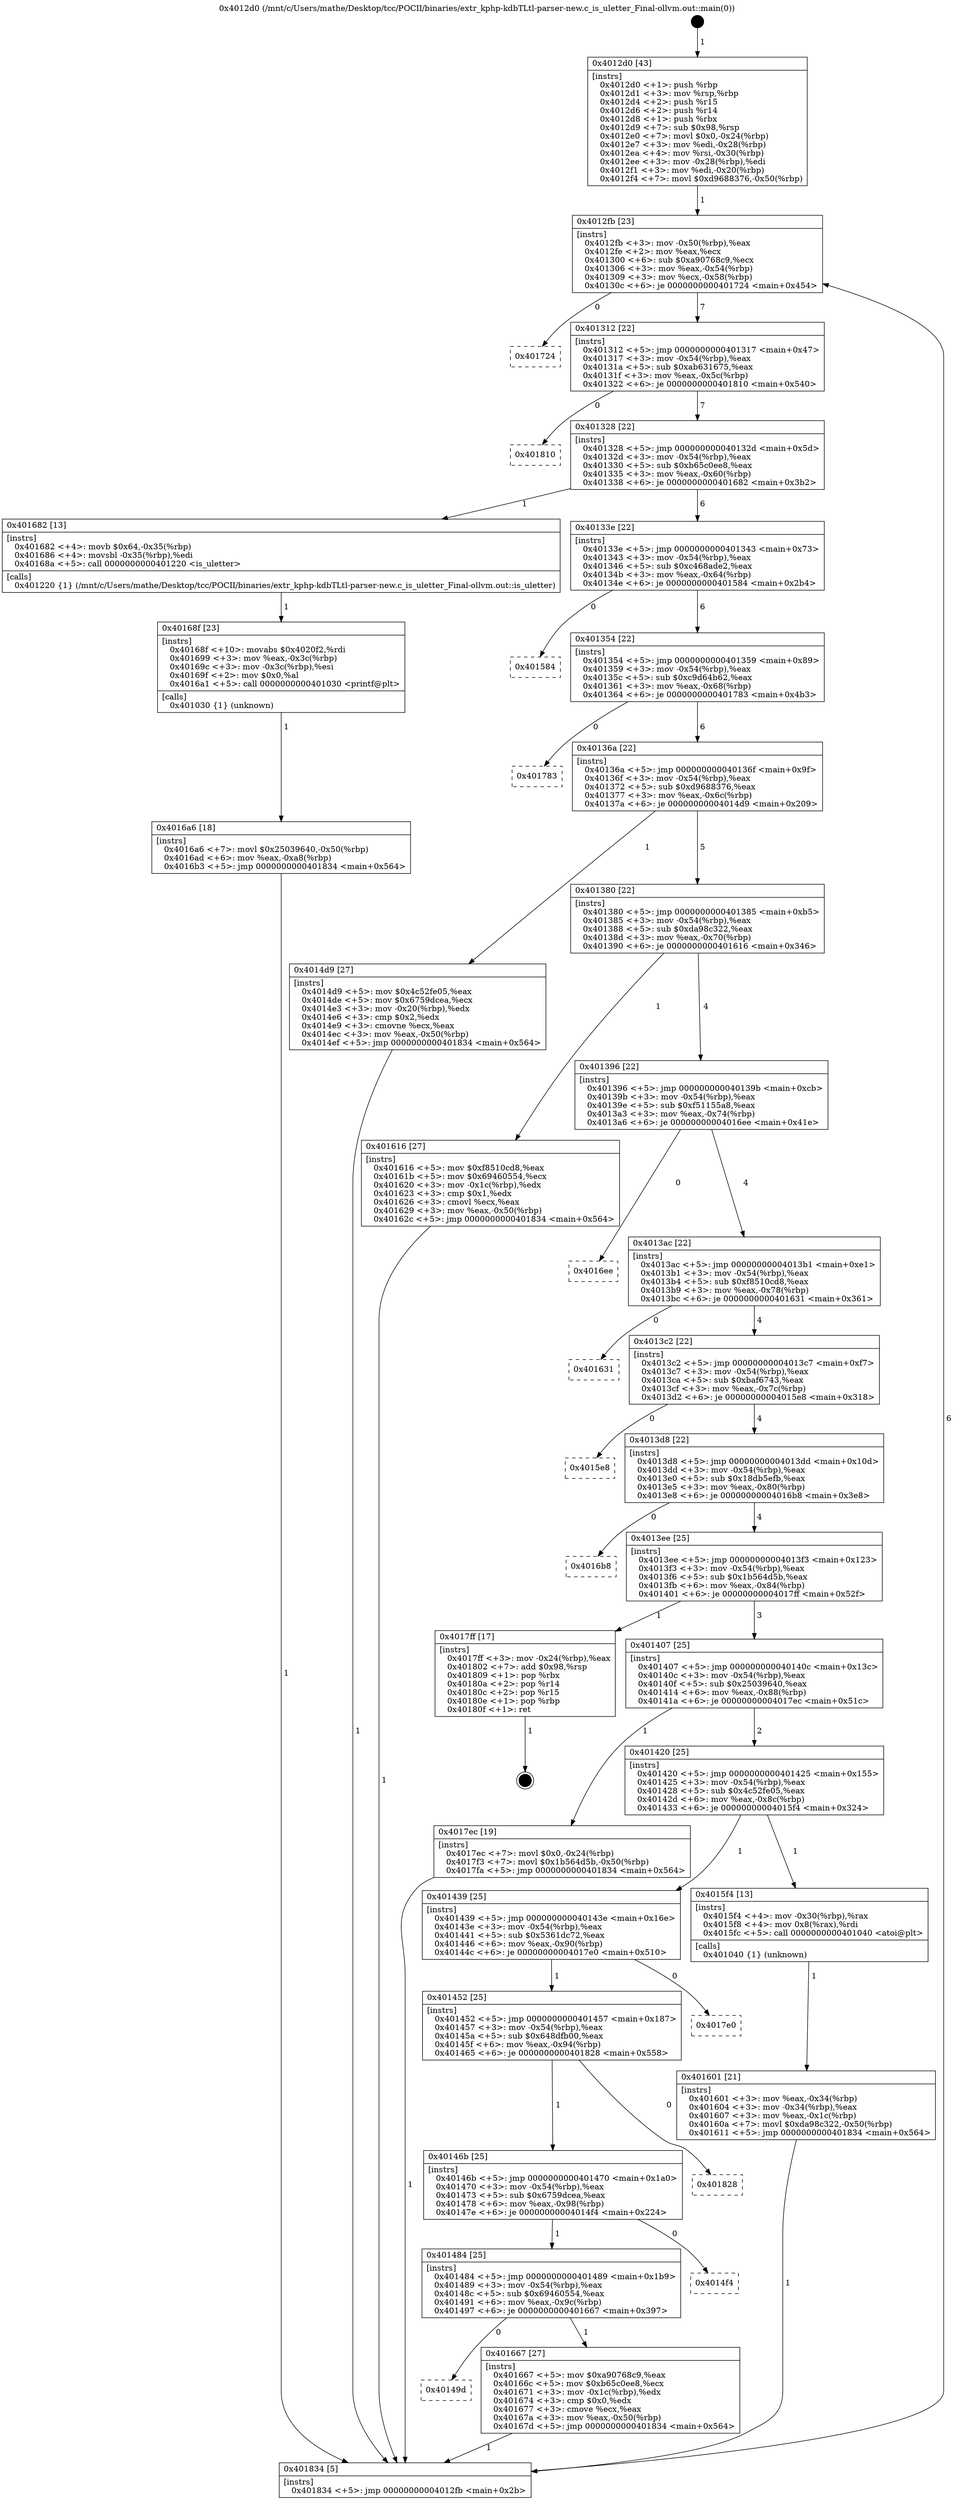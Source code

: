 digraph "0x4012d0" {
  label = "0x4012d0 (/mnt/c/Users/mathe/Desktop/tcc/POCII/binaries/extr_kphp-kdbTLtl-parser-new.c_is_uletter_Final-ollvm.out::main(0))"
  labelloc = "t"
  node[shape=record]

  Entry [label="",width=0.3,height=0.3,shape=circle,fillcolor=black,style=filled]
  "0x4012fb" [label="{
     0x4012fb [23]\l
     | [instrs]\l
     &nbsp;&nbsp;0x4012fb \<+3\>: mov -0x50(%rbp),%eax\l
     &nbsp;&nbsp;0x4012fe \<+2\>: mov %eax,%ecx\l
     &nbsp;&nbsp;0x401300 \<+6\>: sub $0xa90768c9,%ecx\l
     &nbsp;&nbsp;0x401306 \<+3\>: mov %eax,-0x54(%rbp)\l
     &nbsp;&nbsp;0x401309 \<+3\>: mov %ecx,-0x58(%rbp)\l
     &nbsp;&nbsp;0x40130c \<+6\>: je 0000000000401724 \<main+0x454\>\l
  }"]
  "0x401724" [label="{
     0x401724\l
  }", style=dashed]
  "0x401312" [label="{
     0x401312 [22]\l
     | [instrs]\l
     &nbsp;&nbsp;0x401312 \<+5\>: jmp 0000000000401317 \<main+0x47\>\l
     &nbsp;&nbsp;0x401317 \<+3\>: mov -0x54(%rbp),%eax\l
     &nbsp;&nbsp;0x40131a \<+5\>: sub $0xab631675,%eax\l
     &nbsp;&nbsp;0x40131f \<+3\>: mov %eax,-0x5c(%rbp)\l
     &nbsp;&nbsp;0x401322 \<+6\>: je 0000000000401810 \<main+0x540\>\l
  }"]
  Exit [label="",width=0.3,height=0.3,shape=circle,fillcolor=black,style=filled,peripheries=2]
  "0x401810" [label="{
     0x401810\l
  }", style=dashed]
  "0x401328" [label="{
     0x401328 [22]\l
     | [instrs]\l
     &nbsp;&nbsp;0x401328 \<+5\>: jmp 000000000040132d \<main+0x5d\>\l
     &nbsp;&nbsp;0x40132d \<+3\>: mov -0x54(%rbp),%eax\l
     &nbsp;&nbsp;0x401330 \<+5\>: sub $0xb65c0ee8,%eax\l
     &nbsp;&nbsp;0x401335 \<+3\>: mov %eax,-0x60(%rbp)\l
     &nbsp;&nbsp;0x401338 \<+6\>: je 0000000000401682 \<main+0x3b2\>\l
  }"]
  "0x4016a6" [label="{
     0x4016a6 [18]\l
     | [instrs]\l
     &nbsp;&nbsp;0x4016a6 \<+7\>: movl $0x25039640,-0x50(%rbp)\l
     &nbsp;&nbsp;0x4016ad \<+6\>: mov %eax,-0xa8(%rbp)\l
     &nbsp;&nbsp;0x4016b3 \<+5\>: jmp 0000000000401834 \<main+0x564\>\l
  }"]
  "0x401682" [label="{
     0x401682 [13]\l
     | [instrs]\l
     &nbsp;&nbsp;0x401682 \<+4\>: movb $0x64,-0x35(%rbp)\l
     &nbsp;&nbsp;0x401686 \<+4\>: movsbl -0x35(%rbp),%edi\l
     &nbsp;&nbsp;0x40168a \<+5\>: call 0000000000401220 \<is_uletter\>\l
     | [calls]\l
     &nbsp;&nbsp;0x401220 \{1\} (/mnt/c/Users/mathe/Desktop/tcc/POCII/binaries/extr_kphp-kdbTLtl-parser-new.c_is_uletter_Final-ollvm.out::is_uletter)\l
  }"]
  "0x40133e" [label="{
     0x40133e [22]\l
     | [instrs]\l
     &nbsp;&nbsp;0x40133e \<+5\>: jmp 0000000000401343 \<main+0x73\>\l
     &nbsp;&nbsp;0x401343 \<+3\>: mov -0x54(%rbp),%eax\l
     &nbsp;&nbsp;0x401346 \<+5\>: sub $0xc468ade2,%eax\l
     &nbsp;&nbsp;0x40134b \<+3\>: mov %eax,-0x64(%rbp)\l
     &nbsp;&nbsp;0x40134e \<+6\>: je 0000000000401584 \<main+0x2b4\>\l
  }"]
  "0x40168f" [label="{
     0x40168f [23]\l
     | [instrs]\l
     &nbsp;&nbsp;0x40168f \<+10\>: movabs $0x4020f2,%rdi\l
     &nbsp;&nbsp;0x401699 \<+3\>: mov %eax,-0x3c(%rbp)\l
     &nbsp;&nbsp;0x40169c \<+3\>: mov -0x3c(%rbp),%esi\l
     &nbsp;&nbsp;0x40169f \<+2\>: mov $0x0,%al\l
     &nbsp;&nbsp;0x4016a1 \<+5\>: call 0000000000401030 \<printf@plt\>\l
     | [calls]\l
     &nbsp;&nbsp;0x401030 \{1\} (unknown)\l
  }"]
  "0x401584" [label="{
     0x401584\l
  }", style=dashed]
  "0x401354" [label="{
     0x401354 [22]\l
     | [instrs]\l
     &nbsp;&nbsp;0x401354 \<+5\>: jmp 0000000000401359 \<main+0x89\>\l
     &nbsp;&nbsp;0x401359 \<+3\>: mov -0x54(%rbp),%eax\l
     &nbsp;&nbsp;0x40135c \<+5\>: sub $0xc9d64b62,%eax\l
     &nbsp;&nbsp;0x401361 \<+3\>: mov %eax,-0x68(%rbp)\l
     &nbsp;&nbsp;0x401364 \<+6\>: je 0000000000401783 \<main+0x4b3\>\l
  }"]
  "0x40149d" [label="{
     0x40149d\l
  }", style=dashed]
  "0x401783" [label="{
     0x401783\l
  }", style=dashed]
  "0x40136a" [label="{
     0x40136a [22]\l
     | [instrs]\l
     &nbsp;&nbsp;0x40136a \<+5\>: jmp 000000000040136f \<main+0x9f\>\l
     &nbsp;&nbsp;0x40136f \<+3\>: mov -0x54(%rbp),%eax\l
     &nbsp;&nbsp;0x401372 \<+5\>: sub $0xd9688376,%eax\l
     &nbsp;&nbsp;0x401377 \<+3\>: mov %eax,-0x6c(%rbp)\l
     &nbsp;&nbsp;0x40137a \<+6\>: je 00000000004014d9 \<main+0x209\>\l
  }"]
  "0x401667" [label="{
     0x401667 [27]\l
     | [instrs]\l
     &nbsp;&nbsp;0x401667 \<+5\>: mov $0xa90768c9,%eax\l
     &nbsp;&nbsp;0x40166c \<+5\>: mov $0xb65c0ee8,%ecx\l
     &nbsp;&nbsp;0x401671 \<+3\>: mov -0x1c(%rbp),%edx\l
     &nbsp;&nbsp;0x401674 \<+3\>: cmp $0x0,%edx\l
     &nbsp;&nbsp;0x401677 \<+3\>: cmove %ecx,%eax\l
     &nbsp;&nbsp;0x40167a \<+3\>: mov %eax,-0x50(%rbp)\l
     &nbsp;&nbsp;0x40167d \<+5\>: jmp 0000000000401834 \<main+0x564\>\l
  }"]
  "0x4014d9" [label="{
     0x4014d9 [27]\l
     | [instrs]\l
     &nbsp;&nbsp;0x4014d9 \<+5\>: mov $0x4c52fe05,%eax\l
     &nbsp;&nbsp;0x4014de \<+5\>: mov $0x6759dcea,%ecx\l
     &nbsp;&nbsp;0x4014e3 \<+3\>: mov -0x20(%rbp),%edx\l
     &nbsp;&nbsp;0x4014e6 \<+3\>: cmp $0x2,%edx\l
     &nbsp;&nbsp;0x4014e9 \<+3\>: cmovne %ecx,%eax\l
     &nbsp;&nbsp;0x4014ec \<+3\>: mov %eax,-0x50(%rbp)\l
     &nbsp;&nbsp;0x4014ef \<+5\>: jmp 0000000000401834 \<main+0x564\>\l
  }"]
  "0x401380" [label="{
     0x401380 [22]\l
     | [instrs]\l
     &nbsp;&nbsp;0x401380 \<+5\>: jmp 0000000000401385 \<main+0xb5\>\l
     &nbsp;&nbsp;0x401385 \<+3\>: mov -0x54(%rbp),%eax\l
     &nbsp;&nbsp;0x401388 \<+5\>: sub $0xda98c322,%eax\l
     &nbsp;&nbsp;0x40138d \<+3\>: mov %eax,-0x70(%rbp)\l
     &nbsp;&nbsp;0x401390 \<+6\>: je 0000000000401616 \<main+0x346\>\l
  }"]
  "0x401834" [label="{
     0x401834 [5]\l
     | [instrs]\l
     &nbsp;&nbsp;0x401834 \<+5\>: jmp 00000000004012fb \<main+0x2b\>\l
  }"]
  "0x4012d0" [label="{
     0x4012d0 [43]\l
     | [instrs]\l
     &nbsp;&nbsp;0x4012d0 \<+1\>: push %rbp\l
     &nbsp;&nbsp;0x4012d1 \<+3\>: mov %rsp,%rbp\l
     &nbsp;&nbsp;0x4012d4 \<+2\>: push %r15\l
     &nbsp;&nbsp;0x4012d6 \<+2\>: push %r14\l
     &nbsp;&nbsp;0x4012d8 \<+1\>: push %rbx\l
     &nbsp;&nbsp;0x4012d9 \<+7\>: sub $0x98,%rsp\l
     &nbsp;&nbsp;0x4012e0 \<+7\>: movl $0x0,-0x24(%rbp)\l
     &nbsp;&nbsp;0x4012e7 \<+3\>: mov %edi,-0x28(%rbp)\l
     &nbsp;&nbsp;0x4012ea \<+4\>: mov %rsi,-0x30(%rbp)\l
     &nbsp;&nbsp;0x4012ee \<+3\>: mov -0x28(%rbp),%edi\l
     &nbsp;&nbsp;0x4012f1 \<+3\>: mov %edi,-0x20(%rbp)\l
     &nbsp;&nbsp;0x4012f4 \<+7\>: movl $0xd9688376,-0x50(%rbp)\l
  }"]
  "0x401484" [label="{
     0x401484 [25]\l
     | [instrs]\l
     &nbsp;&nbsp;0x401484 \<+5\>: jmp 0000000000401489 \<main+0x1b9\>\l
     &nbsp;&nbsp;0x401489 \<+3\>: mov -0x54(%rbp),%eax\l
     &nbsp;&nbsp;0x40148c \<+5\>: sub $0x69460554,%eax\l
     &nbsp;&nbsp;0x401491 \<+6\>: mov %eax,-0x9c(%rbp)\l
     &nbsp;&nbsp;0x401497 \<+6\>: je 0000000000401667 \<main+0x397\>\l
  }"]
  "0x401616" [label="{
     0x401616 [27]\l
     | [instrs]\l
     &nbsp;&nbsp;0x401616 \<+5\>: mov $0xf8510cd8,%eax\l
     &nbsp;&nbsp;0x40161b \<+5\>: mov $0x69460554,%ecx\l
     &nbsp;&nbsp;0x401620 \<+3\>: mov -0x1c(%rbp),%edx\l
     &nbsp;&nbsp;0x401623 \<+3\>: cmp $0x1,%edx\l
     &nbsp;&nbsp;0x401626 \<+3\>: cmovl %ecx,%eax\l
     &nbsp;&nbsp;0x401629 \<+3\>: mov %eax,-0x50(%rbp)\l
     &nbsp;&nbsp;0x40162c \<+5\>: jmp 0000000000401834 \<main+0x564\>\l
  }"]
  "0x401396" [label="{
     0x401396 [22]\l
     | [instrs]\l
     &nbsp;&nbsp;0x401396 \<+5\>: jmp 000000000040139b \<main+0xcb\>\l
     &nbsp;&nbsp;0x40139b \<+3\>: mov -0x54(%rbp),%eax\l
     &nbsp;&nbsp;0x40139e \<+5\>: sub $0xf51155a8,%eax\l
     &nbsp;&nbsp;0x4013a3 \<+3\>: mov %eax,-0x74(%rbp)\l
     &nbsp;&nbsp;0x4013a6 \<+6\>: je 00000000004016ee \<main+0x41e\>\l
  }"]
  "0x4014f4" [label="{
     0x4014f4\l
  }", style=dashed]
  "0x4016ee" [label="{
     0x4016ee\l
  }", style=dashed]
  "0x4013ac" [label="{
     0x4013ac [22]\l
     | [instrs]\l
     &nbsp;&nbsp;0x4013ac \<+5\>: jmp 00000000004013b1 \<main+0xe1\>\l
     &nbsp;&nbsp;0x4013b1 \<+3\>: mov -0x54(%rbp),%eax\l
     &nbsp;&nbsp;0x4013b4 \<+5\>: sub $0xf8510cd8,%eax\l
     &nbsp;&nbsp;0x4013b9 \<+3\>: mov %eax,-0x78(%rbp)\l
     &nbsp;&nbsp;0x4013bc \<+6\>: je 0000000000401631 \<main+0x361\>\l
  }"]
  "0x40146b" [label="{
     0x40146b [25]\l
     | [instrs]\l
     &nbsp;&nbsp;0x40146b \<+5\>: jmp 0000000000401470 \<main+0x1a0\>\l
     &nbsp;&nbsp;0x401470 \<+3\>: mov -0x54(%rbp),%eax\l
     &nbsp;&nbsp;0x401473 \<+5\>: sub $0x6759dcea,%eax\l
     &nbsp;&nbsp;0x401478 \<+6\>: mov %eax,-0x98(%rbp)\l
     &nbsp;&nbsp;0x40147e \<+6\>: je 00000000004014f4 \<main+0x224\>\l
  }"]
  "0x401631" [label="{
     0x401631\l
  }", style=dashed]
  "0x4013c2" [label="{
     0x4013c2 [22]\l
     | [instrs]\l
     &nbsp;&nbsp;0x4013c2 \<+5\>: jmp 00000000004013c7 \<main+0xf7\>\l
     &nbsp;&nbsp;0x4013c7 \<+3\>: mov -0x54(%rbp),%eax\l
     &nbsp;&nbsp;0x4013ca \<+5\>: sub $0xbaf6743,%eax\l
     &nbsp;&nbsp;0x4013cf \<+3\>: mov %eax,-0x7c(%rbp)\l
     &nbsp;&nbsp;0x4013d2 \<+6\>: je 00000000004015e8 \<main+0x318\>\l
  }"]
  "0x401828" [label="{
     0x401828\l
  }", style=dashed]
  "0x4015e8" [label="{
     0x4015e8\l
  }", style=dashed]
  "0x4013d8" [label="{
     0x4013d8 [22]\l
     | [instrs]\l
     &nbsp;&nbsp;0x4013d8 \<+5\>: jmp 00000000004013dd \<main+0x10d\>\l
     &nbsp;&nbsp;0x4013dd \<+3\>: mov -0x54(%rbp),%eax\l
     &nbsp;&nbsp;0x4013e0 \<+5\>: sub $0x18db5efb,%eax\l
     &nbsp;&nbsp;0x4013e5 \<+3\>: mov %eax,-0x80(%rbp)\l
     &nbsp;&nbsp;0x4013e8 \<+6\>: je 00000000004016b8 \<main+0x3e8\>\l
  }"]
  "0x401452" [label="{
     0x401452 [25]\l
     | [instrs]\l
     &nbsp;&nbsp;0x401452 \<+5\>: jmp 0000000000401457 \<main+0x187\>\l
     &nbsp;&nbsp;0x401457 \<+3\>: mov -0x54(%rbp),%eax\l
     &nbsp;&nbsp;0x40145a \<+5\>: sub $0x648dfb00,%eax\l
     &nbsp;&nbsp;0x40145f \<+6\>: mov %eax,-0x94(%rbp)\l
     &nbsp;&nbsp;0x401465 \<+6\>: je 0000000000401828 \<main+0x558\>\l
  }"]
  "0x4016b8" [label="{
     0x4016b8\l
  }", style=dashed]
  "0x4013ee" [label="{
     0x4013ee [25]\l
     | [instrs]\l
     &nbsp;&nbsp;0x4013ee \<+5\>: jmp 00000000004013f3 \<main+0x123\>\l
     &nbsp;&nbsp;0x4013f3 \<+3\>: mov -0x54(%rbp),%eax\l
     &nbsp;&nbsp;0x4013f6 \<+5\>: sub $0x1b564d5b,%eax\l
     &nbsp;&nbsp;0x4013fb \<+6\>: mov %eax,-0x84(%rbp)\l
     &nbsp;&nbsp;0x401401 \<+6\>: je 00000000004017ff \<main+0x52f\>\l
  }"]
  "0x4017e0" [label="{
     0x4017e0\l
  }", style=dashed]
  "0x4017ff" [label="{
     0x4017ff [17]\l
     | [instrs]\l
     &nbsp;&nbsp;0x4017ff \<+3\>: mov -0x24(%rbp),%eax\l
     &nbsp;&nbsp;0x401802 \<+7\>: add $0x98,%rsp\l
     &nbsp;&nbsp;0x401809 \<+1\>: pop %rbx\l
     &nbsp;&nbsp;0x40180a \<+2\>: pop %r14\l
     &nbsp;&nbsp;0x40180c \<+2\>: pop %r15\l
     &nbsp;&nbsp;0x40180e \<+1\>: pop %rbp\l
     &nbsp;&nbsp;0x40180f \<+1\>: ret\l
  }"]
  "0x401407" [label="{
     0x401407 [25]\l
     | [instrs]\l
     &nbsp;&nbsp;0x401407 \<+5\>: jmp 000000000040140c \<main+0x13c\>\l
     &nbsp;&nbsp;0x40140c \<+3\>: mov -0x54(%rbp),%eax\l
     &nbsp;&nbsp;0x40140f \<+5\>: sub $0x25039640,%eax\l
     &nbsp;&nbsp;0x401414 \<+6\>: mov %eax,-0x88(%rbp)\l
     &nbsp;&nbsp;0x40141a \<+6\>: je 00000000004017ec \<main+0x51c\>\l
  }"]
  "0x401601" [label="{
     0x401601 [21]\l
     | [instrs]\l
     &nbsp;&nbsp;0x401601 \<+3\>: mov %eax,-0x34(%rbp)\l
     &nbsp;&nbsp;0x401604 \<+3\>: mov -0x34(%rbp),%eax\l
     &nbsp;&nbsp;0x401607 \<+3\>: mov %eax,-0x1c(%rbp)\l
     &nbsp;&nbsp;0x40160a \<+7\>: movl $0xda98c322,-0x50(%rbp)\l
     &nbsp;&nbsp;0x401611 \<+5\>: jmp 0000000000401834 \<main+0x564\>\l
  }"]
  "0x4017ec" [label="{
     0x4017ec [19]\l
     | [instrs]\l
     &nbsp;&nbsp;0x4017ec \<+7\>: movl $0x0,-0x24(%rbp)\l
     &nbsp;&nbsp;0x4017f3 \<+7\>: movl $0x1b564d5b,-0x50(%rbp)\l
     &nbsp;&nbsp;0x4017fa \<+5\>: jmp 0000000000401834 \<main+0x564\>\l
  }"]
  "0x401420" [label="{
     0x401420 [25]\l
     | [instrs]\l
     &nbsp;&nbsp;0x401420 \<+5\>: jmp 0000000000401425 \<main+0x155\>\l
     &nbsp;&nbsp;0x401425 \<+3\>: mov -0x54(%rbp),%eax\l
     &nbsp;&nbsp;0x401428 \<+5\>: sub $0x4c52fe05,%eax\l
     &nbsp;&nbsp;0x40142d \<+6\>: mov %eax,-0x8c(%rbp)\l
     &nbsp;&nbsp;0x401433 \<+6\>: je 00000000004015f4 \<main+0x324\>\l
  }"]
  "0x401439" [label="{
     0x401439 [25]\l
     | [instrs]\l
     &nbsp;&nbsp;0x401439 \<+5\>: jmp 000000000040143e \<main+0x16e\>\l
     &nbsp;&nbsp;0x40143e \<+3\>: mov -0x54(%rbp),%eax\l
     &nbsp;&nbsp;0x401441 \<+5\>: sub $0x5361dc72,%eax\l
     &nbsp;&nbsp;0x401446 \<+6\>: mov %eax,-0x90(%rbp)\l
     &nbsp;&nbsp;0x40144c \<+6\>: je 00000000004017e0 \<main+0x510\>\l
  }"]
  "0x4015f4" [label="{
     0x4015f4 [13]\l
     | [instrs]\l
     &nbsp;&nbsp;0x4015f4 \<+4\>: mov -0x30(%rbp),%rax\l
     &nbsp;&nbsp;0x4015f8 \<+4\>: mov 0x8(%rax),%rdi\l
     &nbsp;&nbsp;0x4015fc \<+5\>: call 0000000000401040 \<atoi@plt\>\l
     | [calls]\l
     &nbsp;&nbsp;0x401040 \{1\} (unknown)\l
  }"]
  Entry -> "0x4012d0" [label=" 1"]
  "0x4012fb" -> "0x401724" [label=" 0"]
  "0x4012fb" -> "0x401312" [label=" 7"]
  "0x4017ff" -> Exit [label=" 1"]
  "0x401312" -> "0x401810" [label=" 0"]
  "0x401312" -> "0x401328" [label=" 7"]
  "0x4017ec" -> "0x401834" [label=" 1"]
  "0x401328" -> "0x401682" [label=" 1"]
  "0x401328" -> "0x40133e" [label=" 6"]
  "0x4016a6" -> "0x401834" [label=" 1"]
  "0x40133e" -> "0x401584" [label=" 0"]
  "0x40133e" -> "0x401354" [label=" 6"]
  "0x40168f" -> "0x4016a6" [label=" 1"]
  "0x401354" -> "0x401783" [label=" 0"]
  "0x401354" -> "0x40136a" [label=" 6"]
  "0x401682" -> "0x40168f" [label=" 1"]
  "0x40136a" -> "0x4014d9" [label=" 1"]
  "0x40136a" -> "0x401380" [label=" 5"]
  "0x4014d9" -> "0x401834" [label=" 1"]
  "0x4012d0" -> "0x4012fb" [label=" 1"]
  "0x401834" -> "0x4012fb" [label=" 6"]
  "0x401667" -> "0x401834" [label=" 1"]
  "0x401380" -> "0x401616" [label=" 1"]
  "0x401380" -> "0x401396" [label=" 4"]
  "0x401484" -> "0x401667" [label=" 1"]
  "0x401396" -> "0x4016ee" [label=" 0"]
  "0x401396" -> "0x4013ac" [label=" 4"]
  "0x401484" -> "0x40149d" [label=" 0"]
  "0x4013ac" -> "0x401631" [label=" 0"]
  "0x4013ac" -> "0x4013c2" [label=" 4"]
  "0x40146b" -> "0x4014f4" [label=" 0"]
  "0x4013c2" -> "0x4015e8" [label=" 0"]
  "0x4013c2" -> "0x4013d8" [label=" 4"]
  "0x40146b" -> "0x401484" [label=" 1"]
  "0x4013d8" -> "0x4016b8" [label=" 0"]
  "0x4013d8" -> "0x4013ee" [label=" 4"]
  "0x401452" -> "0x401828" [label=" 0"]
  "0x4013ee" -> "0x4017ff" [label=" 1"]
  "0x4013ee" -> "0x401407" [label=" 3"]
  "0x401452" -> "0x40146b" [label=" 1"]
  "0x401407" -> "0x4017ec" [label=" 1"]
  "0x401407" -> "0x401420" [label=" 2"]
  "0x401439" -> "0x4017e0" [label=" 0"]
  "0x401420" -> "0x4015f4" [label=" 1"]
  "0x401420" -> "0x401439" [label=" 1"]
  "0x4015f4" -> "0x401601" [label=" 1"]
  "0x401601" -> "0x401834" [label=" 1"]
  "0x401616" -> "0x401834" [label=" 1"]
  "0x401439" -> "0x401452" [label=" 1"]
}
